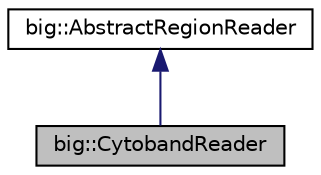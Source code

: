 digraph "big::CytobandReader"
{
  edge [fontname="Helvetica",fontsize="10",labelfontname="Helvetica",labelfontsize="10"];
  node [fontname="Helvetica",fontsize="10",shape=record];
  Node1 [label="big::CytobandReader",height=0.2,width=0.4,color="black", fillcolor="grey75", style="filled", fontcolor="black"];
  Node2 -> Node1 [dir="back",color="midnightblue",fontsize="10",style="solid",fontname="Helvetica"];
  Node2 [label="big::AbstractRegionReader",height=0.2,width=0.4,color="black", fillcolor="white", style="filled",URL="$classbig_1_1_abstract_region_reader.html"];
}
